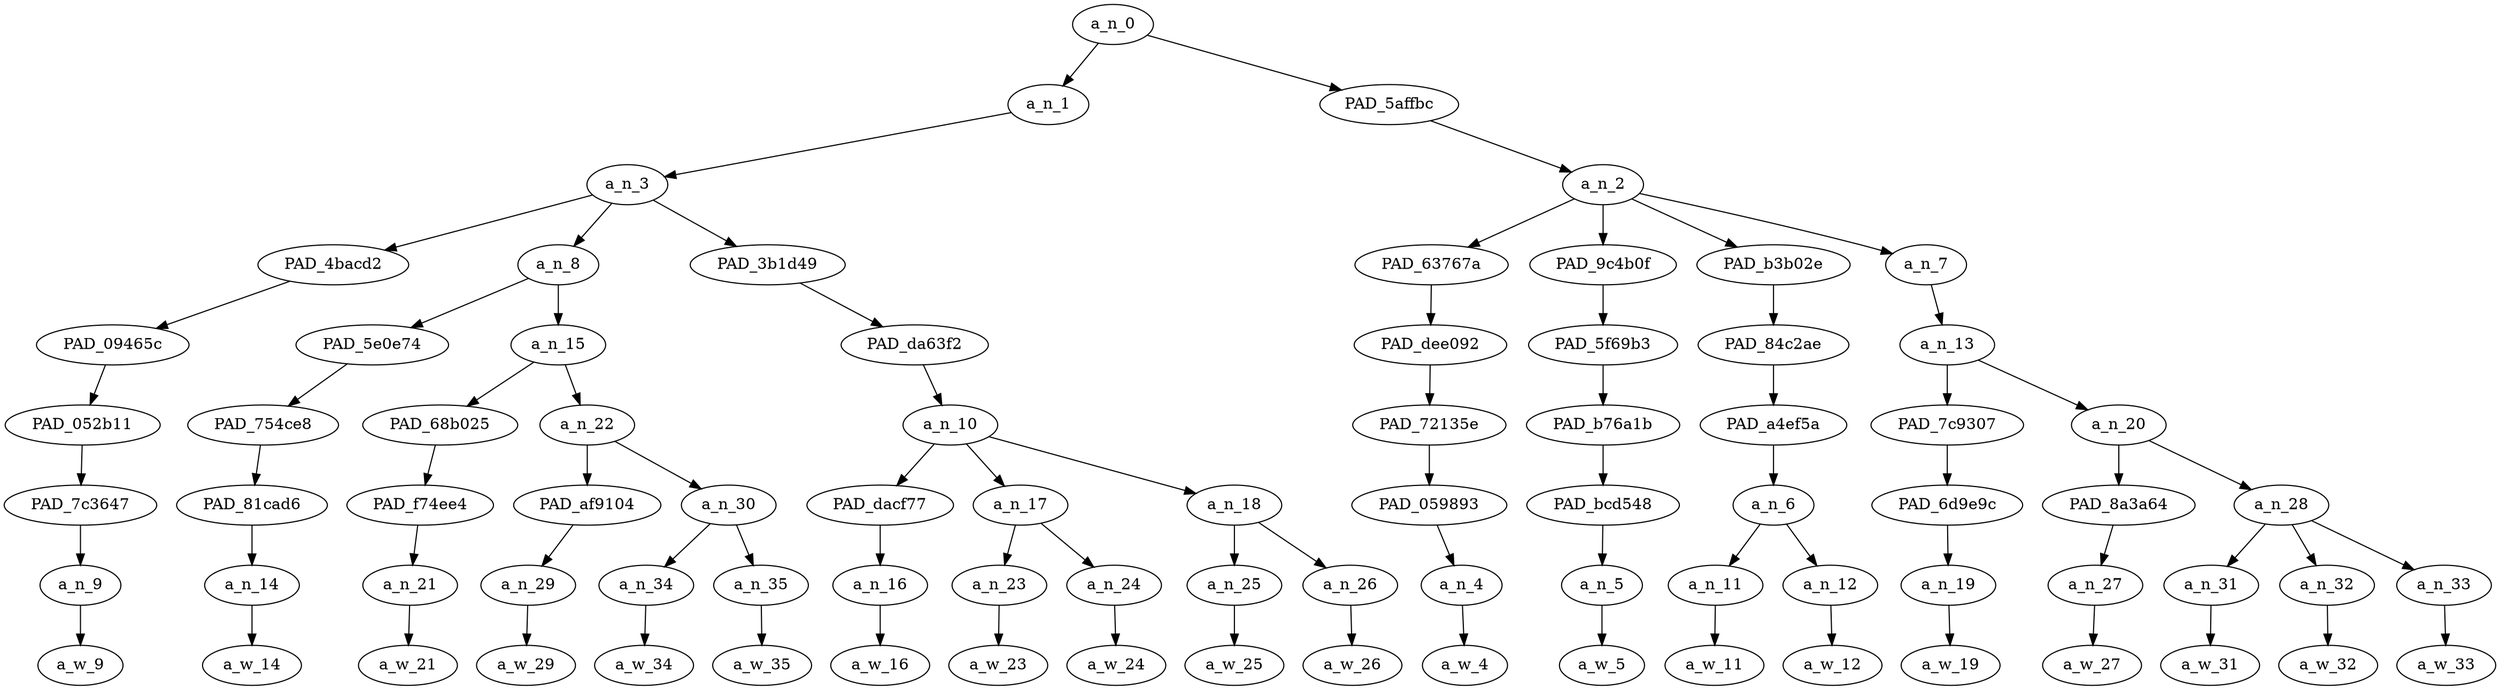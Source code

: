 strict digraph "" {
	a_n_0	[div_dir=-1,
		index=0,
		level=8,
		pos="8.82986111111111,8!",
		text_span="[0, 1, 2, 3, 4, 5, 6, 7, 8, 9, 10, 11, 12, 13, 14, 15, 16, 17, 18, 19]",
		value=0.99999998];
	a_n_1	[div_dir=1,
		index=0,
		level=7,
		pos="4.534722222222222,7!",
		text_span="[0, 1, 2, 3, 4, 5, 6, 7, 8, 9, 10]",
		value=0.66310521];
	a_n_0 -> a_n_1;
	PAD_5affbc	[div_dir=-1,
		index=1,
		level=7,
		pos="13.125,7!",
		text_span="[11, 12, 13, 14, 15, 16, 17, 18, 19]",
		value=0.33688701];
	a_n_0 -> PAD_5affbc;
	a_n_3	[div_dir=1,
		index=0,
		level=6,
		pos="4.534722222222222,6!",
		text_span="[0, 1, 2, 3, 4, 5, 6, 7, 8, 9, 10]",
		value=0.66307296];
	a_n_1 -> a_n_3;
	PAD_4bacd2	[div_dir=1,
		index=1,
		level=5,
		pos="5.0,5!",
		text_span="[5]",
		value=0.02678423];
	a_n_3 -> PAD_4bacd2;
	a_n_8	[div_dir=1,
		index=0,
		level=5,
		pos="0.9375,5!",
		text_span="[0, 1, 2, 3, 4]",
		value=0.39231377];
	a_n_3 -> a_n_8;
	PAD_3b1d49	[div_dir=-1,
		index=2,
		level=5,
		pos="7.666666666666667,5!",
		text_span="[6, 7, 8, 9, 10]",
		value=0.24394272];
	a_n_3 -> PAD_3b1d49;
	PAD_09465c	[div_dir=1,
		index=2,
		level=4,
		pos="5.0,4!",
		text_span="[5]",
		value=0.02678423];
	PAD_4bacd2 -> PAD_09465c;
	PAD_052b11	[div_dir=1,
		index=3,
		level=3,
		pos="5.0,3!",
		text_span="[5]",
		value=0.02678423];
	PAD_09465c -> PAD_052b11;
	PAD_7c3647	[div_dir=1,
		index=4,
		level=2,
		pos="5.0,2!",
		text_span="[5]",
		value=0.02678423];
	PAD_052b11 -> PAD_7c3647;
	a_n_9	[div_dir=1,
		index=5,
		level=1,
		pos="5.0,1!",
		text_span="[5]",
		value=0.02678423];
	PAD_7c3647 -> a_n_9;
	a_w_9	[div_dir=0,
		index=5,
		level=0,
		pos="5,0!",
		text_span="[5]",
		value=and];
	a_n_9 -> a_w_9;
	PAD_5e0e74	[div_dir=1,
		index=0,
		level=4,
		pos="0.0,4!",
		text_span="[0]",
		value=0.15643177];
	a_n_8 -> PAD_5e0e74;
	a_n_15	[div_dir=1,
		index=1,
		level=4,
		pos="1.875,4!",
		text_span="[1, 2, 3, 4]",
		value=0.23584054];
	a_n_8 -> a_n_15;
	PAD_754ce8	[div_dir=1,
		index=0,
		level=3,
		pos="0.0,3!",
		text_span="[0]",
		value=0.15643177];
	PAD_5e0e74 -> PAD_754ce8;
	PAD_81cad6	[div_dir=1,
		index=0,
		level=2,
		pos="0.0,2!",
		text_span="[0]",
		value=0.15643177];
	PAD_754ce8 -> PAD_81cad6;
	a_n_14	[div_dir=1,
		index=0,
		level=1,
		pos="0.0,1!",
		text_span="[0]",
		value=0.15643177];
	PAD_81cad6 -> a_n_14;
	a_w_14	[div_dir=0,
		index=0,
		level=0,
		pos="0,0!",
		text_span="[0]",
		value=recognising];
	a_n_14 -> a_w_14;
	PAD_68b025	[div_dir=1,
		index=1,
		level=3,
		pos="1.0,3!",
		text_span="[1]",
		value=0.05146532];
	a_n_15 -> PAD_68b025;
	a_n_22	[div_dir=-1,
		index=2,
		level=3,
		pos="2.75,3!",
		text_span="[2, 3, 4]",
		value=0.18433531];
	a_n_15 -> a_n_22;
	PAD_f74ee4	[div_dir=1,
		index=1,
		level=2,
		pos="1.0,2!",
		text_span="[1]",
		value=0.05146532];
	PAD_68b025 -> PAD_f74ee4;
	a_n_21	[div_dir=1,
		index=1,
		level=1,
		pos="1.0,1!",
		text_span="[1]",
		value=0.05146532];
	PAD_f74ee4 -> a_n_21;
	a_w_21	[div_dir=0,
		index=1,
		level=0,
		pos="1,0!",
		text_span="[1]",
		value=jerusalem];
	a_n_21 -> a_w_21;
	PAD_af9104	[div_dir=-1,
		index=2,
		level=2,
		pos="2.0,2!",
		text_span="[2]",
		value=0.02746574];
	a_n_22 -> PAD_af9104;
	a_n_30	[div_dir=-1,
		index=3,
		level=2,
		pos="3.5,2!",
		text_span="[3, 4]",
		value=0.15686345];
	a_n_22 -> a_n_30;
	a_n_29	[div_dir=-1,
		index=2,
		level=1,
		pos="2.0,1!",
		text_span="[2]",
		value=0.02746574];
	PAD_af9104 -> a_n_29;
	a_w_29	[div_dir=0,
		index=2,
		level=0,
		pos="2,0!",
		text_span="[2]",
		value=as];
	a_n_29 -> a_w_29;
	a_n_34	[div_dir=1,
		index=3,
		level=1,
		pos="3.0,1!",
		text_span="[3]",
		value=0.10947672];
	a_n_30 -> a_n_34;
	a_n_35	[div_dir=-1,
		index=4,
		level=1,
		pos="4.0,1!",
		text_span="[4]",
		value=0.04738158];
	a_n_30 -> a_n_35;
	a_w_34	[div_dir=0,
		index=3,
		level=0,
		pos="3,0!",
		text_span="[3]",
		value=israels];
	a_n_34 -> a_w_34;
	a_w_35	[div_dir=0,
		index=4,
		level=0,
		pos="4,0!",
		text_span="[4]",
		value=capital];
	a_n_35 -> a_w_35;
	PAD_da63f2	[div_dir=-1,
		index=3,
		level=4,
		pos="7.666666666666667,4!",
		text_span="[6, 7, 8, 9, 10]",
		value=0.24394272];
	PAD_3b1d49 -> PAD_da63f2;
	a_n_10	[div_dir=-1,
		index=4,
		level=3,
		pos="7.666666666666667,3!",
		text_span="[6, 7, 8, 9, 10]",
		value=0.24394272];
	PAD_da63f2 -> a_n_10;
	PAD_dacf77	[div_dir=-1,
		index=5,
		level=2,
		pos="6.0,2!",
		text_span="[6]",
		value=0.06685798];
	a_n_10 -> PAD_dacf77;
	a_n_17	[div_dir=1,
		index=6,
		level=2,
		pos="7.5,2!",
		text_span="[7, 8]",
		value=0.10450924];
	a_n_10 -> a_n_17;
	a_n_18	[div_dir=1,
		index=7,
		level=2,
		pos="9.5,2!",
		text_span="[9, 10]",
		value=0.07248878];
	a_n_10 -> a_n_18;
	a_n_16	[div_dir=-1,
		index=6,
		level=1,
		pos="6.0,1!",
		text_span="[6]",
		value=0.06685798];
	PAD_dacf77 -> a_n_16;
	a_w_16	[div_dir=0,
		index=6,
		level=0,
		pos="6,0!",
		text_span="[6]",
		value=relocating];
	a_n_16 -> a_w_16;
	a_n_23	[div_dir=1,
		index=7,
		level=1,
		pos="7.0,1!",
		text_span="[7]",
		value=0.03004952];
	a_n_17 -> a_n_23;
	a_n_24	[div_dir=1,
		index=8,
		level=1,
		pos="8.0,1!",
		text_span="[8]",
		value=0.07441862];
	a_n_17 -> a_n_24;
	a_w_23	[div_dir=0,
		index=7,
		level=0,
		pos="7,0!",
		text_span="[7]",
		value=the];
	a_n_23 -> a_w_23;
	a_w_24	[div_dir=0,
		index=8,
		level=0,
		pos="8,0!",
		text_span="[8]",
		value=arabs];
	a_n_24 -> a_w_24;
	a_n_25	[div_dir=-1,
		index=9,
		level=1,
		pos="9.0,1!",
		text_span="[9]",
		value=0.02523518];
	a_n_18 -> a_n_25;
	a_n_26	[div_dir=1,
		index=10,
		level=1,
		pos="10.0,1!",
		text_span="[10]",
		value=0.04718937];
	a_n_18 -> a_n_26;
	a_w_25	[div_dir=0,
		index=9,
		level=0,
		pos="9,0!",
		text_span="[9]",
		value=to];
	a_n_25 -> a_w_25;
	a_w_26	[div_dir=0,
		index=10,
		level=0,
		pos="10,0!",
		text_span="[10]",
		value=jordan];
	a_n_26 -> a_w_26;
	a_n_2	[div_dir=-1,
		index=1,
		level=6,
		pos="13.125,6!",
		text_span="[11, 12, 13, 14, 15, 16, 17, 18, 19]",
		value=0.33688701];
	PAD_5affbc -> a_n_2;
	PAD_63767a	[div_dir=1,
		index=3,
		level=5,
		pos="11.0,5!",
		text_span="[11]",
		value=0.03232457];
	a_n_2 -> PAD_63767a;
	PAD_9c4b0f	[div_dir=1,
		index=4,
		level=5,
		pos="12.0,5!",
		text_span="[12]",
		value=0.03018156];
	a_n_2 -> PAD_9c4b0f;
	PAD_b3b02e	[div_dir=-1,
		index=5,
		level=5,
		pos="13.5,5!",
		text_span="[13, 14]",
		value=0.12426201];
	a_n_2 -> PAD_b3b02e;
	a_n_7	[div_dir=-1,
		index=6,
		level=5,
		pos="16.0,5!",
		text_span="[15, 16, 17, 18, 19]",
		value=0.15006580];
	a_n_2 -> a_n_7;
	PAD_dee092	[div_dir=1,
		index=4,
		level=4,
		pos="11.0,4!",
		text_span="[11]",
		value=0.03232457];
	PAD_63767a -> PAD_dee092;
	PAD_72135e	[div_dir=1,
		index=5,
		level=3,
		pos="11.0,3!",
		text_span="[11]",
		value=0.03232457];
	PAD_dee092 -> PAD_72135e;
	PAD_059893	[div_dir=1,
		index=8,
		level=2,
		pos="11.0,2!",
		text_span="[11]",
		value=0.03232457];
	PAD_72135e -> PAD_059893;
	a_n_4	[div_dir=1,
		index=11,
		level=1,
		pos="11.0,1!",
		text_span="[11]",
		value=0.03232457];
	PAD_059893 -> a_n_4;
	a_w_4	[div_dir=0,
		index=11,
		level=0,
		pos="11,0!",
		text_span="[11]",
		value=is];
	a_n_4 -> a_w_4;
	PAD_5f69b3	[div_dir=1,
		index=5,
		level=4,
		pos="12.0,4!",
		text_span="[12]",
		value=0.03018156];
	PAD_9c4b0f -> PAD_5f69b3;
	PAD_b76a1b	[div_dir=1,
		index=6,
		level=3,
		pos="12.0,3!",
		text_span="[12]",
		value=0.03018156];
	PAD_5f69b3 -> PAD_b76a1b;
	PAD_bcd548	[div_dir=1,
		index=9,
		level=2,
		pos="12.0,2!",
		text_span="[12]",
		value=0.03018156];
	PAD_b76a1b -> PAD_bcd548;
	a_n_5	[div_dir=1,
		index=12,
		level=1,
		pos="12.0,1!",
		text_span="[12]",
		value=0.03018156];
	PAD_bcd548 -> a_n_5;
	a_w_5	[div_dir=0,
		index=12,
		level=0,
		pos="12,0!",
		text_span="[12]",
		value=not];
	a_n_5 -> a_w_5;
	PAD_84c2ae	[div_dir=-1,
		index=6,
		level=4,
		pos="13.5,4!",
		text_span="[13, 14]",
		value=0.12426201];
	PAD_b3b02e -> PAD_84c2ae;
	PAD_a4ef5a	[div_dir=-1,
		index=7,
		level=3,
		pos="13.5,3!",
		text_span="[13, 14]",
		value=0.12426201];
	PAD_84c2ae -> PAD_a4ef5a;
	a_n_6	[div_dir=-1,
		index=10,
		level=2,
		pos="13.5,2!",
		text_span="[13, 14]",
		value=0.12426201];
	PAD_a4ef5a -> a_n_6;
	a_n_11	[div_dir=-1,
		index=13,
		level=1,
		pos="13.0,1!",
		text_span="[13]",
		value=0.05644069];
	a_n_6 -> a_n_11;
	a_n_12	[div_dir=1,
		index=14,
		level=1,
		pos="14.0,1!",
		text_span="[14]",
		value=0.06768941];
	a_n_6 -> a_n_12;
	a_w_11	[div_dir=0,
		index=13,
		level=0,
		pos="13,0!",
		text_span="[13]",
		value=pro];
	a_n_11 -> a_w_11;
	a_w_12	[div_dir=0,
		index=14,
		level=0,
		pos="14,0!",
		text_span="[14]",
		value=israel];
	a_n_12 -> a_w_12;
	a_n_13	[div_dir=-1,
		index=7,
		level=4,
		pos="16.0,4!",
		text_span="[15, 16, 17, 18, 19]",
		value=0.14997780];
	a_n_7 -> a_n_13;
	PAD_7c9307	[div_dir=1,
		index=8,
		level=3,
		pos="15.0,3!",
		text_span="[15]",
		value=0.02800371];
	a_n_13 -> PAD_7c9307;
	a_n_20	[div_dir=-1,
		index=9,
		level=3,
		pos="17.0,3!",
		text_span="[16, 17, 18, 19]",
		value=0.12188609];
	a_n_13 -> a_n_20;
	PAD_6d9e9c	[div_dir=1,
		index=11,
		level=2,
		pos="15.0,2!",
		text_span="[15]",
		value=0.02800371];
	PAD_7c9307 -> PAD_6d9e9c;
	a_n_19	[div_dir=1,
		index=15,
		level=1,
		pos="15.0,1!",
		text_span="[15]",
		value=0.02800371];
	PAD_6d9e9c -> a_n_19;
	a_w_19	[div_dir=0,
		index=15,
		level=0,
		pos="15,0!",
		text_span="[15]",
		value=it];
	a_n_19 -> a_w_19;
	PAD_8a3a64	[div_dir=1,
		index=12,
		level=2,
		pos="16.0,2!",
		text_span="[16]",
		value=0.02391930];
	a_n_20 -> PAD_8a3a64;
	a_n_28	[div_dir=-1,
		index=13,
		level=2,
		pos="18.0,2!",
		text_span="[17, 18, 19]",
		value=0.09786065];
	a_n_20 -> a_n_28;
	a_n_27	[div_dir=1,
		index=16,
		level=1,
		pos="16.0,1!",
		text_span="[16]",
		value=0.02391930];
	PAD_8a3a64 -> a_n_27;
	a_w_27	[div_dir=0,
		index=16,
		level=0,
		pos="16,0!",
		text_span="[16]",
		value=is1];
	a_n_27 -> a_w_27;
	a_n_31	[div_dir=-1,
		index=17,
		level=1,
		pos="17.0,1!",
		text_span="[17]",
		value=0.03274064];
	a_n_28 -> a_n_31;
	a_n_32	[div_dir=1,
		index=18,
		level=1,
		pos="18.0,1!",
		text_span="[18]",
		value=0.02327278];
	a_n_28 -> a_n_32;
	a_n_33	[div_dir=-1,
		index=19,
		level=1,
		pos="19.0,1!",
		text_span="[19]",
		value=0.04170502];
	a_n_28 -> a_n_33;
	a_w_31	[div_dir=0,
		index=17,
		level=0,
		pos="17,0!",
		text_span="[17]",
		value=fact];
	a_n_31 -> a_w_31;
	a_w_32	[div_dir=0,
		index=18,
		level=0,
		pos="18,0!",
		text_span="[18]",
		value=and1];
	a_n_32 -> a_w_32;
	a_w_33	[div_dir=0,
		index=19,
		level=0,
		pos="19,0!",
		text_span="[19]",
		value=truth];
	a_n_33 -> a_w_33;
}
